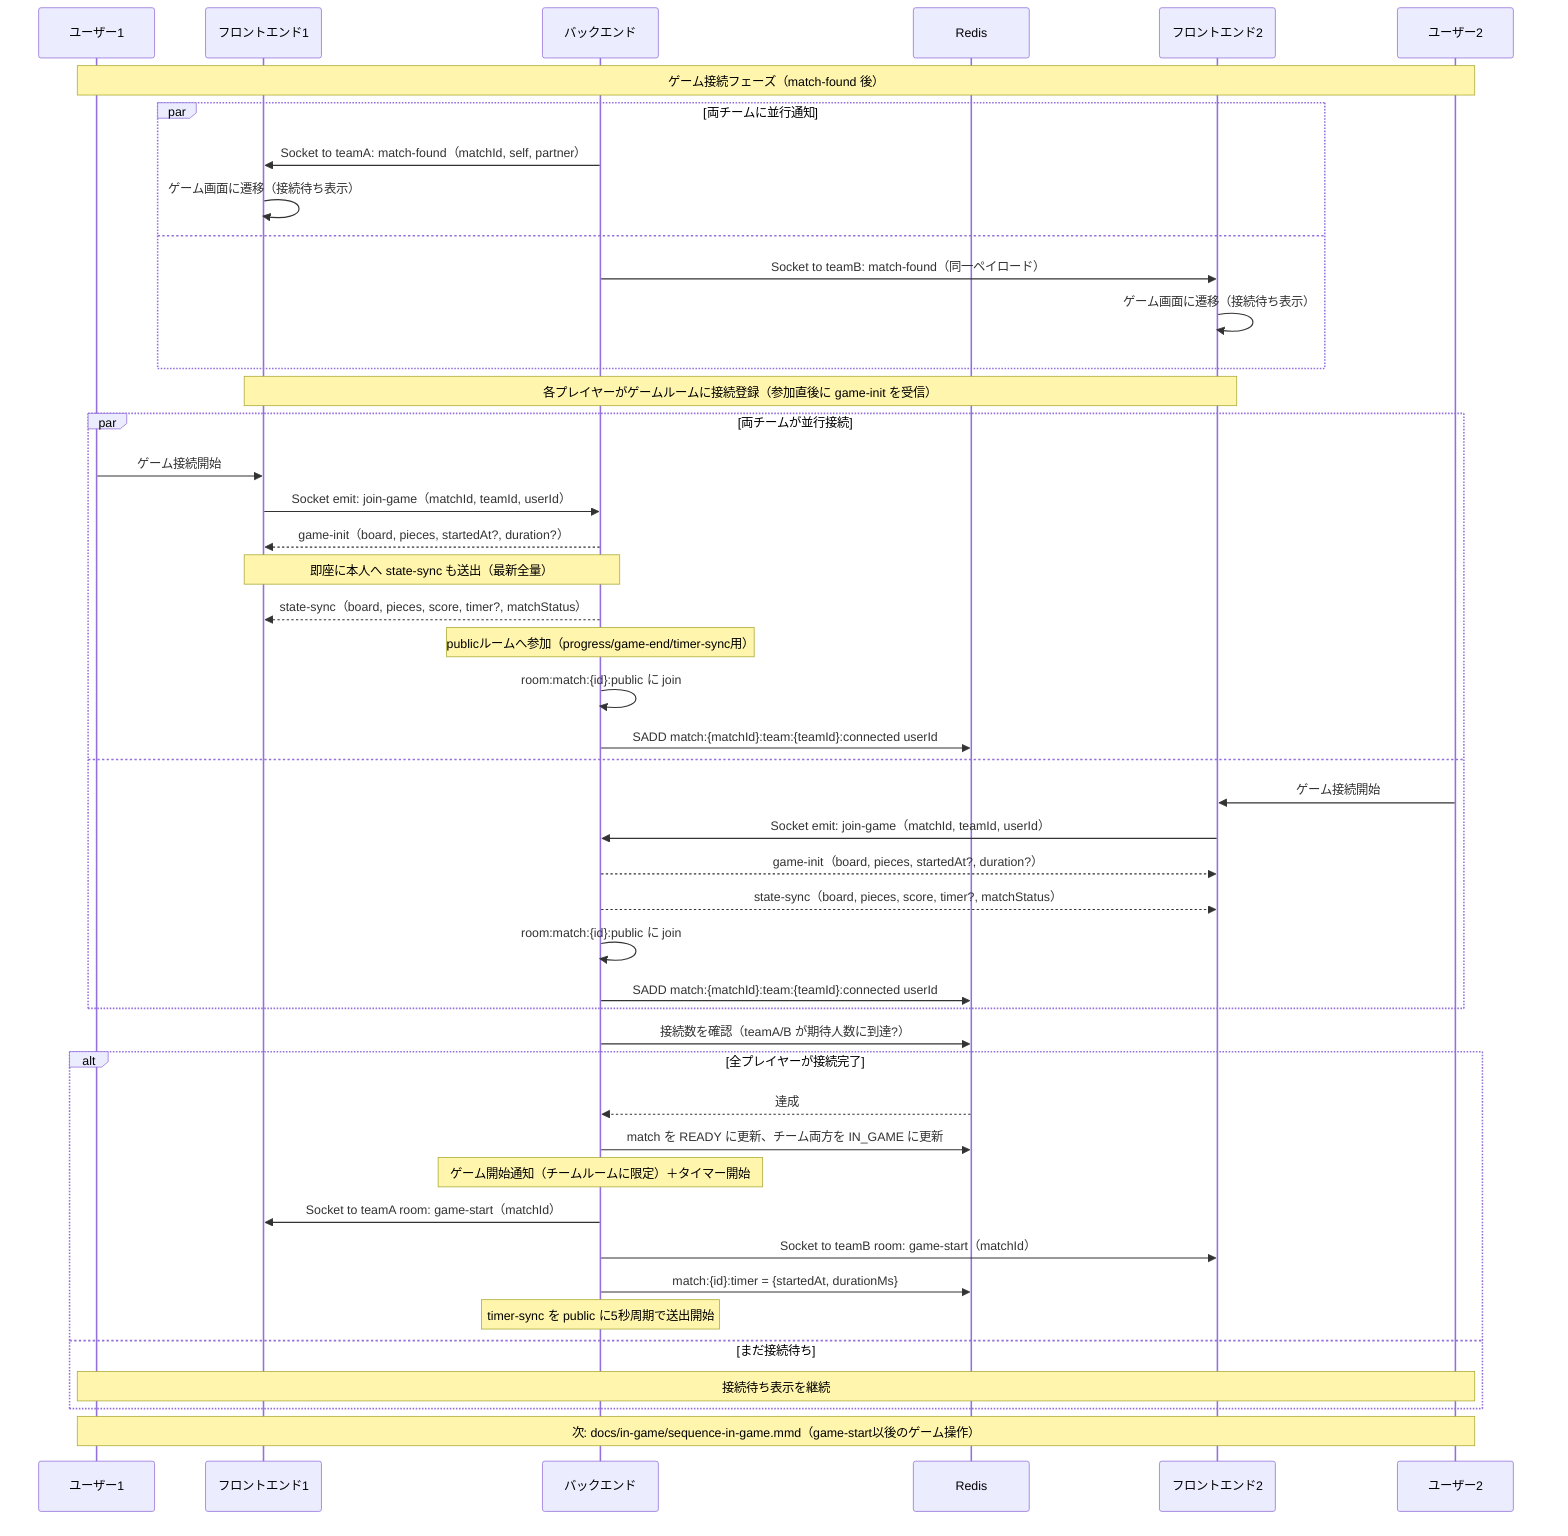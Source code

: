 %%{init: {'theme':'default', 'themeVariables': {'primaryColor': '#4f46e5', 'primaryTextColor': '#fff', 'primaryBorderColor': '#3730a3', 'lineColor': '#374151', 'secondaryColor': '#e5e7eb', 'tertiaryColor': '#f3f4f6'}}}%%

sequenceDiagram
    participant U1 as ユーザー1
    participant F1 as フロントエンド1
    participant B as バックエンド
    participant R as Redis
    participant F2 as フロントエンド2
    participant U2 as ユーザー2

    Note over U1,U2: ゲーム接続フェーズ（match-found 後）

    par 両チームに並行通知
        B->>F1: Socket to teamA: match-found（matchId, self, partner）
        F1->>F1: ゲーム画面に遷移（接続待ち表示）
    and
        B->>F2: Socket to teamB: match-found（同一ペイロード）
        F2->>F2: ゲーム画面に遷移（接続待ち表示）
    end

    Note over F1,F2: 各プレイヤーがゲームルームに接続登録（参加直後に game-init を受信）
    par 両チームが並行接続
        U1->>F1: ゲーム接続開始
        F1->>B: Socket emit: join-game（matchId, teamId, userId）
        B-->>F1: game-init（board, pieces, startedAt?, duration?）
        Note over B,F1: 即座に本人へ state-sync も送出（最新全量）
        B-->>F1: state-sync（board, pieces, score, timer?, matchStatus）
        Note over B: publicルームへ参加（progress/game-end/timer-sync用）
        B->>B: room:match:{id}:public に join
        B->>R: SADD match:{matchId}:team:{teamId}:connected userId
    and
        U2->>F2: ゲーム接続開始
        F2->>B: Socket emit: join-game（matchId, teamId, userId）
        B-->>F2: game-init（board, pieces, startedAt?, duration?）
        B-->>F2: state-sync（board, pieces, score, timer?, matchStatus）
        B->>B: room:match:{id}:public に join
        B->>R: SADD match:{matchId}:team:{teamId}:connected userId
    end

    B->>R: 接続数を確認（teamA/B が期待人数に到達?）
    alt 全プレイヤーが接続完了
        R-->>B: 達成
        B->>R: match を READY に更新、チーム両方を IN_GAME に更新
        Note over B: ゲーム開始通知（チームルームに限定）＋タイマー開始
        B->>F1: Socket to teamA room: game-start（matchId）
        B->>F2: Socket to teamB room: game-start（matchId）
        B->>R: match:{id}:timer = {startedAt, durationMs}
        Note over B: timer-sync を public に5秒周期で送出開始
    else まだ接続待ち
        Note over U1,U2: 接続待ち表示を継続
    end

    Note over U1,U2: 次: docs/in-game/sequence-in-game.mmd（game-start以後のゲーム操作）
